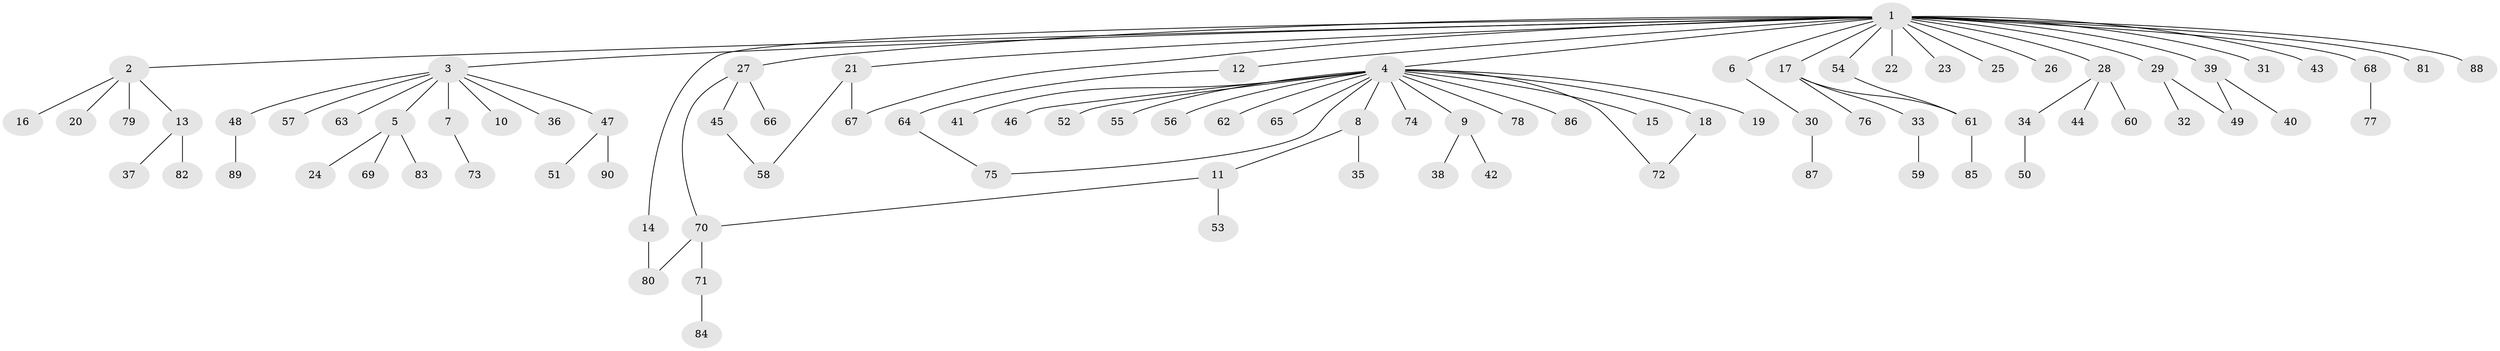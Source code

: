 // coarse degree distribution, {24: 0.015384615384615385, 4: 0.03076923076923077, 9: 0.015384615384615385, 16: 0.015384615384615385, 3: 0.06153846153846154, 2: 0.23076923076923078, 1: 0.6307692307692307}
// Generated by graph-tools (version 1.1) at 2025/23/03/03/25 07:23:51]
// undirected, 90 vertices, 97 edges
graph export_dot {
graph [start="1"]
  node [color=gray90,style=filled];
  1;
  2;
  3;
  4;
  5;
  6;
  7;
  8;
  9;
  10;
  11;
  12;
  13;
  14;
  15;
  16;
  17;
  18;
  19;
  20;
  21;
  22;
  23;
  24;
  25;
  26;
  27;
  28;
  29;
  30;
  31;
  32;
  33;
  34;
  35;
  36;
  37;
  38;
  39;
  40;
  41;
  42;
  43;
  44;
  45;
  46;
  47;
  48;
  49;
  50;
  51;
  52;
  53;
  54;
  55;
  56;
  57;
  58;
  59;
  60;
  61;
  62;
  63;
  64;
  65;
  66;
  67;
  68;
  69;
  70;
  71;
  72;
  73;
  74;
  75;
  76;
  77;
  78;
  79;
  80;
  81;
  82;
  83;
  84;
  85;
  86;
  87;
  88;
  89;
  90;
  1 -- 2;
  1 -- 3;
  1 -- 4;
  1 -- 6;
  1 -- 12;
  1 -- 14;
  1 -- 17;
  1 -- 21;
  1 -- 22;
  1 -- 23;
  1 -- 25;
  1 -- 26;
  1 -- 27;
  1 -- 28;
  1 -- 29;
  1 -- 31;
  1 -- 39;
  1 -- 43;
  1 -- 54;
  1 -- 67;
  1 -- 68;
  1 -- 81;
  1 -- 88;
  2 -- 13;
  2 -- 16;
  2 -- 20;
  2 -- 79;
  3 -- 5;
  3 -- 7;
  3 -- 10;
  3 -- 36;
  3 -- 47;
  3 -- 48;
  3 -- 57;
  3 -- 63;
  4 -- 8;
  4 -- 9;
  4 -- 15;
  4 -- 18;
  4 -- 19;
  4 -- 41;
  4 -- 46;
  4 -- 52;
  4 -- 55;
  4 -- 56;
  4 -- 62;
  4 -- 65;
  4 -- 72;
  4 -- 74;
  4 -- 75;
  4 -- 78;
  4 -- 86;
  5 -- 24;
  5 -- 69;
  5 -- 83;
  6 -- 30;
  7 -- 73;
  8 -- 11;
  8 -- 35;
  9 -- 38;
  9 -- 42;
  11 -- 53;
  11 -- 70;
  12 -- 64;
  13 -- 37;
  13 -- 82;
  14 -- 80;
  17 -- 33;
  17 -- 61;
  17 -- 76;
  18 -- 72;
  21 -- 58;
  21 -- 67;
  27 -- 45;
  27 -- 66;
  27 -- 70;
  28 -- 34;
  28 -- 44;
  28 -- 60;
  29 -- 32;
  29 -- 49;
  30 -- 87;
  33 -- 59;
  34 -- 50;
  39 -- 40;
  39 -- 49;
  45 -- 58;
  47 -- 51;
  47 -- 90;
  48 -- 89;
  54 -- 61;
  61 -- 85;
  64 -- 75;
  68 -- 77;
  70 -- 71;
  70 -- 80;
  71 -- 84;
}
